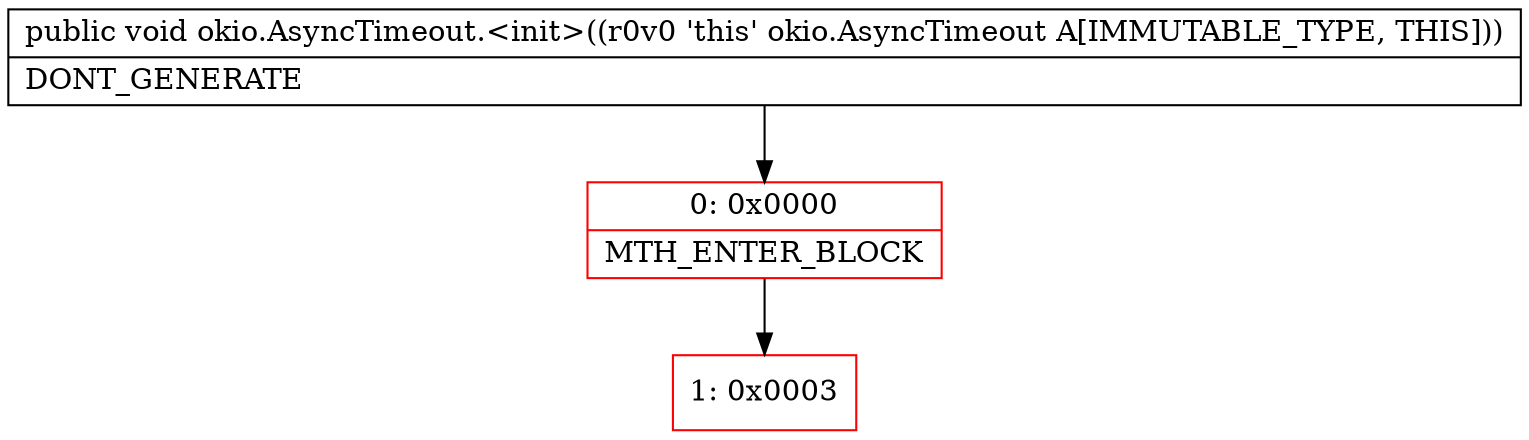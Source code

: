 digraph "CFG forokio.AsyncTimeout.\<init\>()V" {
subgraph cluster_Region_1783576847 {
label = "R(0)";
node [shape=record,color=blue];
}
Node_0 [shape=record,color=red,label="{0\:\ 0x0000|MTH_ENTER_BLOCK\l}"];
Node_1 [shape=record,color=red,label="{1\:\ 0x0003}"];
MethodNode[shape=record,label="{public void okio.AsyncTimeout.\<init\>((r0v0 'this' okio.AsyncTimeout A[IMMUTABLE_TYPE, THIS]))  | DONT_GENERATE\l}"];
MethodNode -> Node_0;
Node_0 -> Node_1;
}

